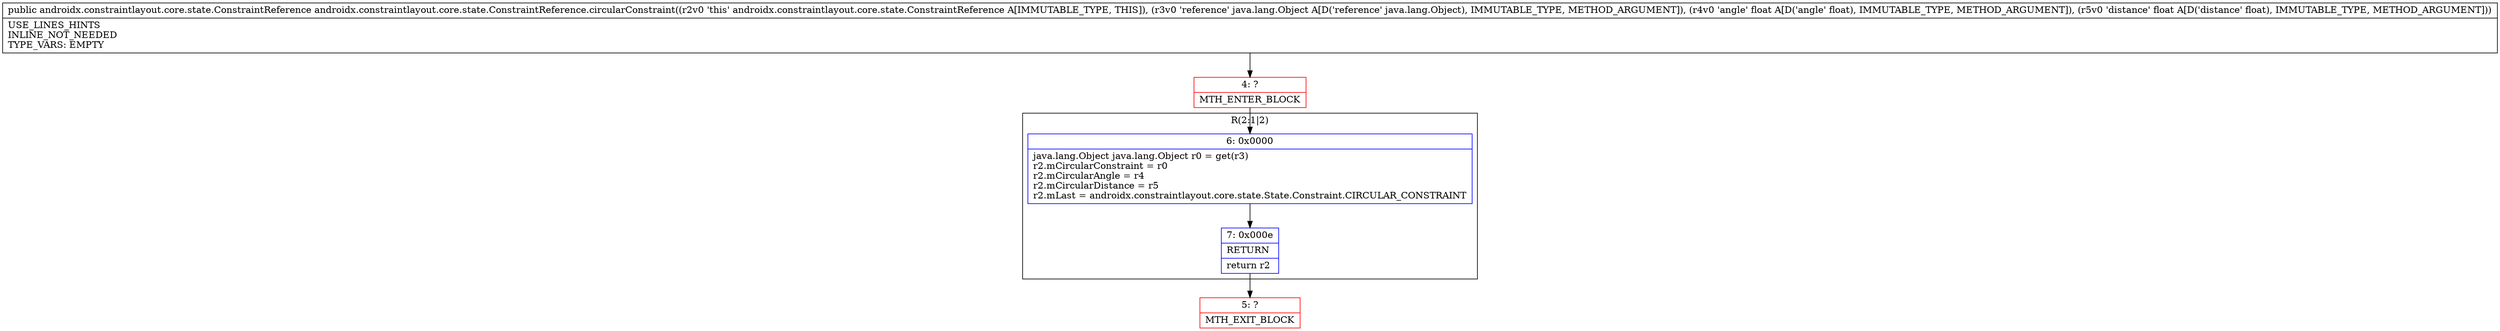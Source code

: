 digraph "CFG forandroidx.constraintlayout.core.state.ConstraintReference.circularConstraint(Ljava\/lang\/Object;FF)Landroidx\/constraintlayout\/core\/state\/ConstraintReference;" {
subgraph cluster_Region_1649965322 {
label = "R(2:1|2)";
node [shape=record,color=blue];
Node_6 [shape=record,label="{6\:\ 0x0000|java.lang.Object java.lang.Object r0 = get(r3)\lr2.mCircularConstraint = r0\lr2.mCircularAngle = r4\lr2.mCircularDistance = r5\lr2.mLast = androidx.constraintlayout.core.state.State.Constraint.CIRCULAR_CONSTRAINT\l}"];
Node_7 [shape=record,label="{7\:\ 0x000e|RETURN\l|return r2\l}"];
}
Node_4 [shape=record,color=red,label="{4\:\ ?|MTH_ENTER_BLOCK\l}"];
Node_5 [shape=record,color=red,label="{5\:\ ?|MTH_EXIT_BLOCK\l}"];
MethodNode[shape=record,label="{public androidx.constraintlayout.core.state.ConstraintReference androidx.constraintlayout.core.state.ConstraintReference.circularConstraint((r2v0 'this' androidx.constraintlayout.core.state.ConstraintReference A[IMMUTABLE_TYPE, THIS]), (r3v0 'reference' java.lang.Object A[D('reference' java.lang.Object), IMMUTABLE_TYPE, METHOD_ARGUMENT]), (r4v0 'angle' float A[D('angle' float), IMMUTABLE_TYPE, METHOD_ARGUMENT]), (r5v0 'distance' float A[D('distance' float), IMMUTABLE_TYPE, METHOD_ARGUMENT]))  | USE_LINES_HINTS\lINLINE_NOT_NEEDED\lTYPE_VARS: EMPTY\l}"];
MethodNode -> Node_4;Node_6 -> Node_7;
Node_7 -> Node_5;
Node_4 -> Node_6;
}

